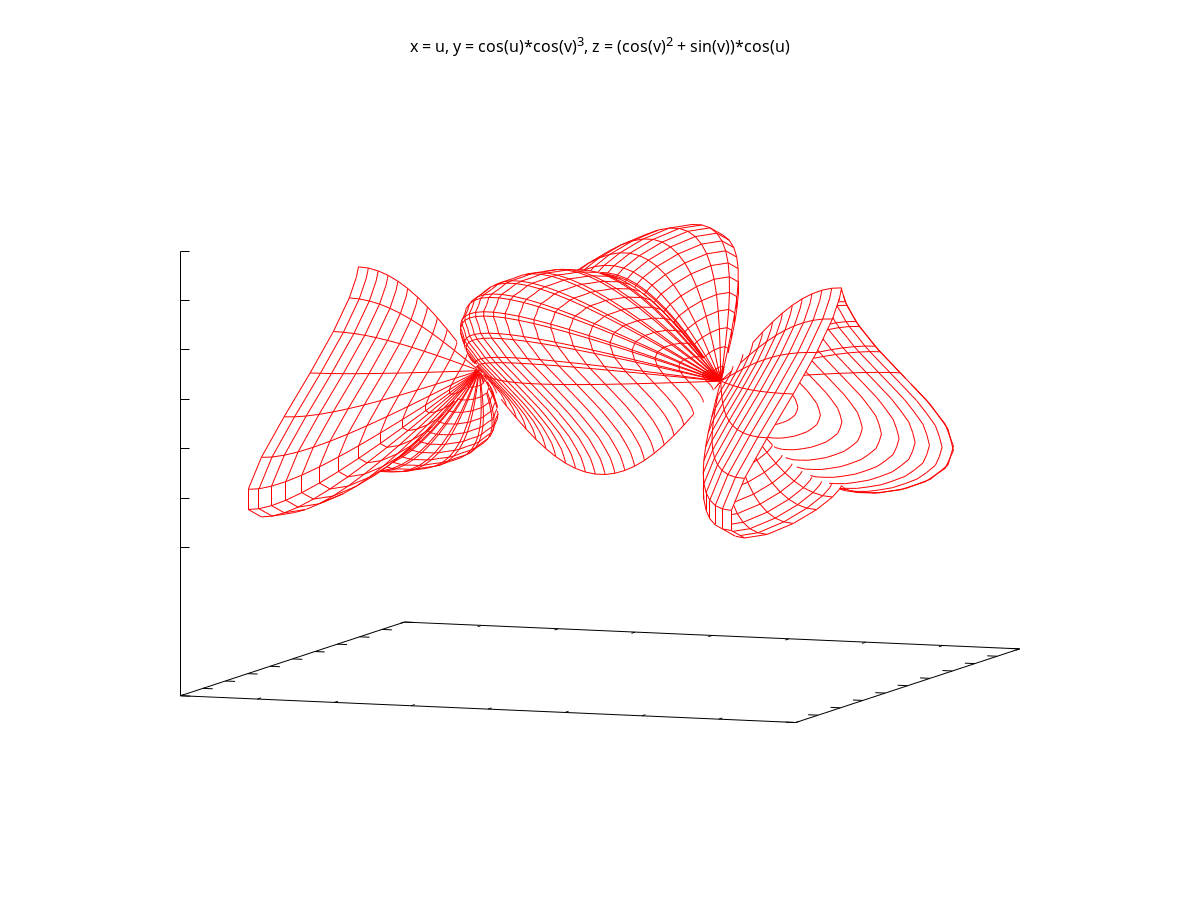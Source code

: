 #!/usr/bin/env gnuplot
# Daniil Baturin, 2014
# Distributed under CC-Zero

set terminal pngcairo enhanced
set view 80,20
set out "heart_3d.png"
set title "x = u, y = cos(u)*cos(v)^3, z = (cos(v)^2 + sin(v))*cos(u)"

# Disable axis ticks
set format x ""
set format y ""
set format z ""

# Disable the legend
unset key
unset colorbox

set hidden3d

set isosamples 50,50

set parametric
set urange [-pi:pi]
splot u, (cos(v)**3)*cos(u)  , (cos(v)**2 + sin(v))*cos(u) ls 1 linetype rgb "red"

